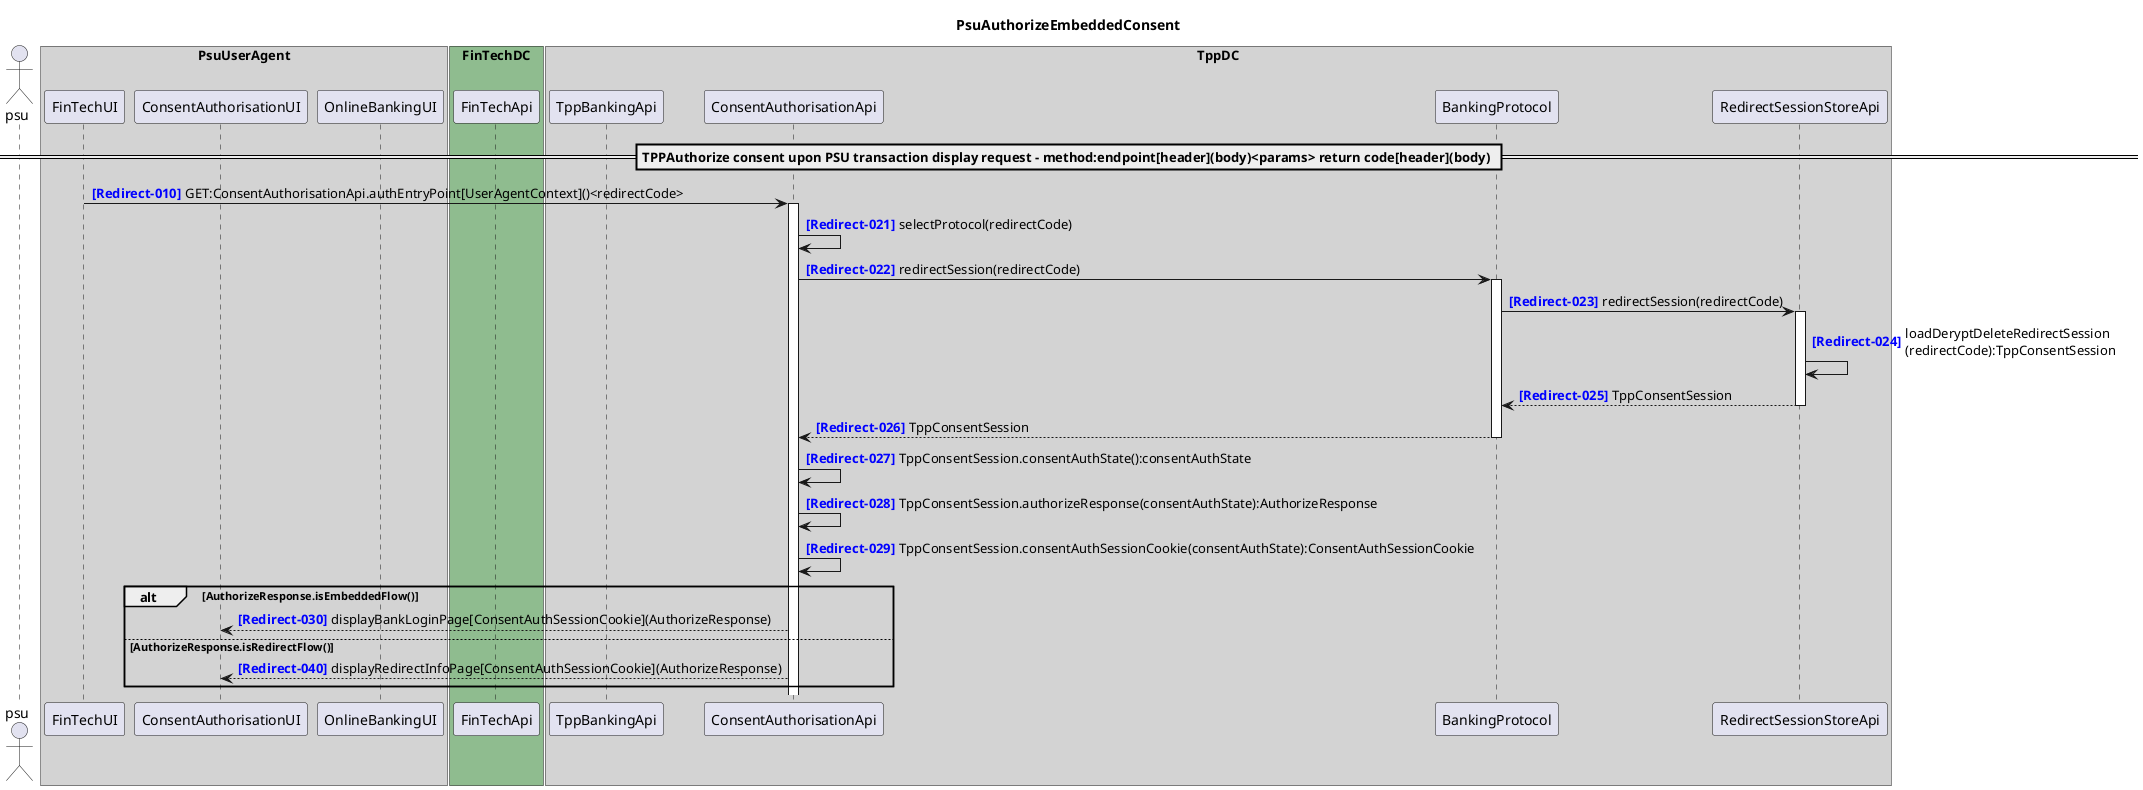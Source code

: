 @startuml PsuAuthorizeEmbeddedConsent
title PsuAuthorizeEmbeddedConsent
autonumber 10 10 "<b><color blue>[Redirect-000]</color></b>"
actor psu

box "PsuUserAgent" #LightGray
    participant "FinTechUI" as FinTechUI
    participant "ConsentAuthorisationUI" as ConsentAuthorisationUI
    participant "OnlineBankingUI" as OnlineBankingUI
end box
box "FinTechDC" #DarkSeaGreen
    participant "FinTechApi" as FinTechApi
end box
box "TppDC" #LightGray
    participant "TppBankingApi" as TppBankingApi
    'participant "TppBankSearchApi" as TppBankSearchApi
    participant "ConsentAuthorisationApi" as ConsentAuthorisationApi

    participant "BankingProtocol" as BankingProtocol
    participant "RedirectSessionStoreApi" as RedirectSessionStoreApi
end box
box "AspspDC" #LightSkyBlue
	'participant "AspspBankingApi" as AspspBankingApi
    'participant "OnlineBankingApi" as OnlineBankingApi
end box
== TPPAuthorize consent upon PSU transaction display request - method:endpoint[header](body)<params> return code[header](body) ==

FinTechUI -> ConsentAuthorisationApi ++ : GET:ConsentAuthorisationApi.authEntryPoint[UserAgentContext]()<redirectCode>
autonumber 21 1 "<b><color blue>[Redirect-000]</color></b>"
ConsentAuthorisationApi -> ConsentAuthorisationApi : selectProtocol(redirectCode)
ConsentAuthorisationApi -> BankingProtocol ++ : redirectSession(redirectCode)
BankingProtocol -> RedirectSessionStoreApi ++ : redirectSession(redirectCode)
RedirectSessionStoreApi -> RedirectSessionStoreApi : loadDeryptDeleteRedirectSession\n(redirectCode):TppConsentSession
return TppConsentSession
return TppConsentSession
ConsentAuthorisationApi -> ConsentAuthorisationApi : TppConsentSession.consentAuthState():consentAuthState
ConsentAuthorisationApi -> ConsentAuthorisationApi : TppConsentSession.authorizeResponse(consentAuthState):AuthorizeResponse
ConsentAuthorisationApi -> ConsentAuthorisationApi : TppConsentSession.consentAuthSessionCookie(consentAuthState):ConsentAuthSessionCookie
autonumber 30 10 "<b><color blue>[Redirect-000]</color></b>"
alt AuthorizeResponse.isEmbeddedFlow()
ConsentAuthorisationApi --> ConsentAuthorisationUI : displayBankLoginPage[ConsentAuthSessionCookie](AuthorizeResponse)
else AuthorizeResponse.isRedirectFlow()
ConsentAuthorisationApi --> ConsentAuthorisationUI : displayRedirectInfoPage[ConsentAuthSessionCookie](AuthorizeResponse)
end
@enduml
